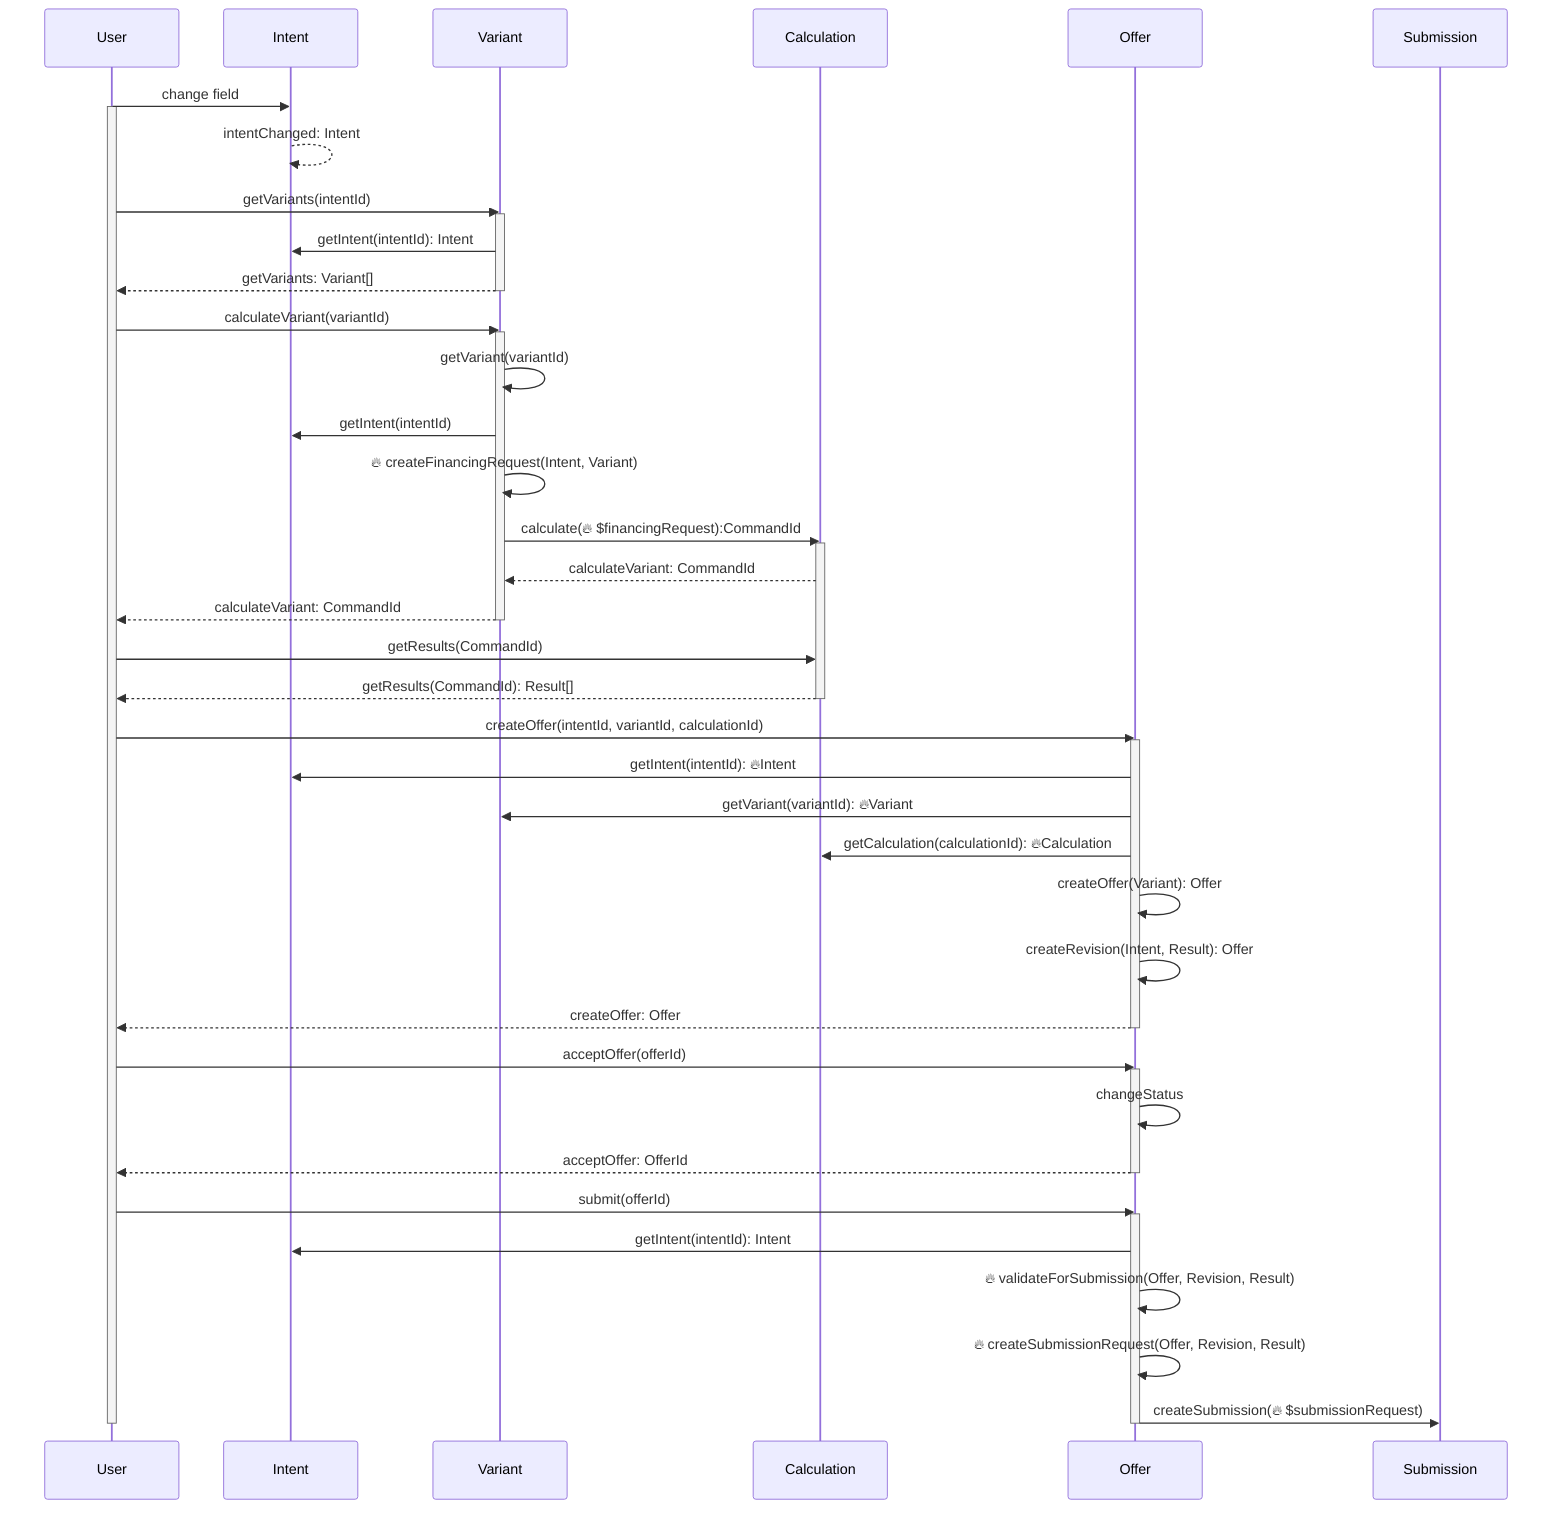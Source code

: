 %%@formatter:off
sequenceDiagram
    User ->> Intent: change field
    activate User
        Intent -->> Intent: intentChanged: Intent
        User ->> Variant: getVariants(intentId)
        activate Variant
            Variant ->> Intent: getIntent(intentId): Intent
            Variant -->> User: getVariants: Variant[]
        deactivate Variant
        User ->> Variant: calculateVariant(variantId)
            activate Variant
            Variant ->> Variant: getVariant(variantId)
            Variant ->> Intent: getIntent(intentId)
            Variant ->> Variant: 🔥 createFinancingRequest(Intent, Variant)
            Variant ->> Calculation: calculate(🔥 $financingRequest):CommandId
            activate Calculation
                Calculation -->> Variant: calculateVariant: CommandId
                Variant -->> User: calculateVariant: CommandId
            deactivate Variant
                User ->> Calculation: getResults(CommandId)
                Calculation -->> User: getResults(CommandId): Result[]
            deactivate Calculation
        User ->> Offer: createOffer(intentId, variantId, calculationId)
        activate Offer
            Offer ->> Intent: getIntent(intentId): 🔥Intent
            Offer ->> Variant: getVariant(variantId): 🔥Variant
            Offer ->> Calculation: getCalculation(calculationId): 🔥Calculation
            Offer ->> Offer: createOffer(Variant): Offer
            Offer ->> Offer: createRevision(Intent, Result): Offer
            Offer -->> User: createOffer: Offer
        deactivate Offer
        User ->> Offer: acceptOffer(offerId)
        activate Offer
            Offer ->> Offer: changeStatus
            Offer -->> User: acceptOffer: OfferId
        deactivate Offer
        User ->> Offer: submit(offerId)
        activate Offer
            Offer ->> Intent: getIntent(intentId): Intent
            Offer ->> Offer: 🔥 validateForSubmission(Offer, Revision, Result)
            Offer ->> Offer: 🔥 createSubmissionRequest(Offer, Revision, Result)
            Offer ->> Submission: createSubmission(🔥 $submissionRequest)
        deactivate Offer
    deactivate User